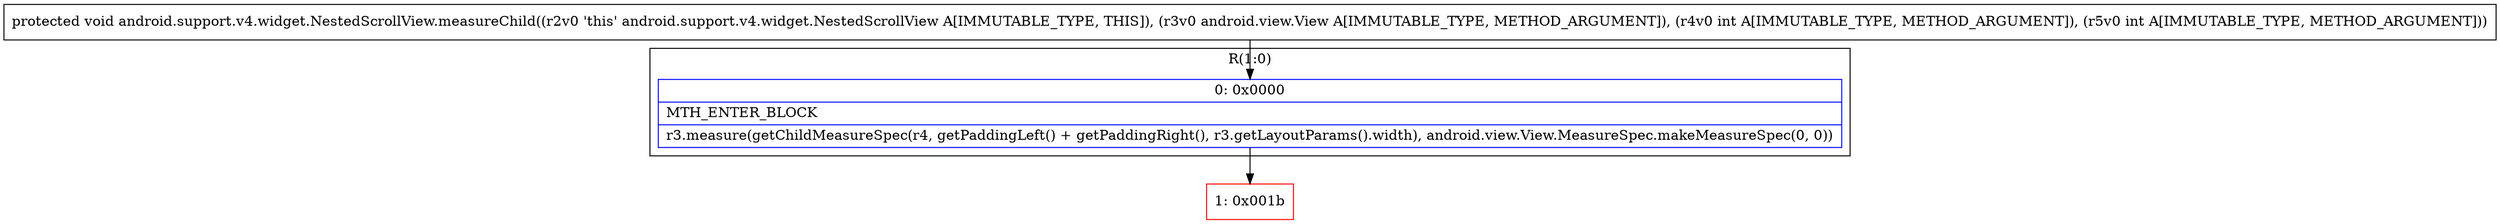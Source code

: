 digraph "CFG forandroid.support.v4.widget.NestedScrollView.measureChild(Landroid\/view\/View;II)V" {
subgraph cluster_Region_1861262281 {
label = "R(1:0)";
node [shape=record,color=blue];
Node_0 [shape=record,label="{0\:\ 0x0000|MTH_ENTER_BLOCK\l|r3.measure(getChildMeasureSpec(r4, getPaddingLeft() + getPaddingRight(), r3.getLayoutParams().width), android.view.View.MeasureSpec.makeMeasureSpec(0, 0))\l}"];
}
Node_1 [shape=record,color=red,label="{1\:\ 0x001b}"];
MethodNode[shape=record,label="{protected void android.support.v4.widget.NestedScrollView.measureChild((r2v0 'this' android.support.v4.widget.NestedScrollView A[IMMUTABLE_TYPE, THIS]), (r3v0 android.view.View A[IMMUTABLE_TYPE, METHOD_ARGUMENT]), (r4v0 int A[IMMUTABLE_TYPE, METHOD_ARGUMENT]), (r5v0 int A[IMMUTABLE_TYPE, METHOD_ARGUMENT])) }"];
MethodNode -> Node_0;
Node_0 -> Node_1;
}

